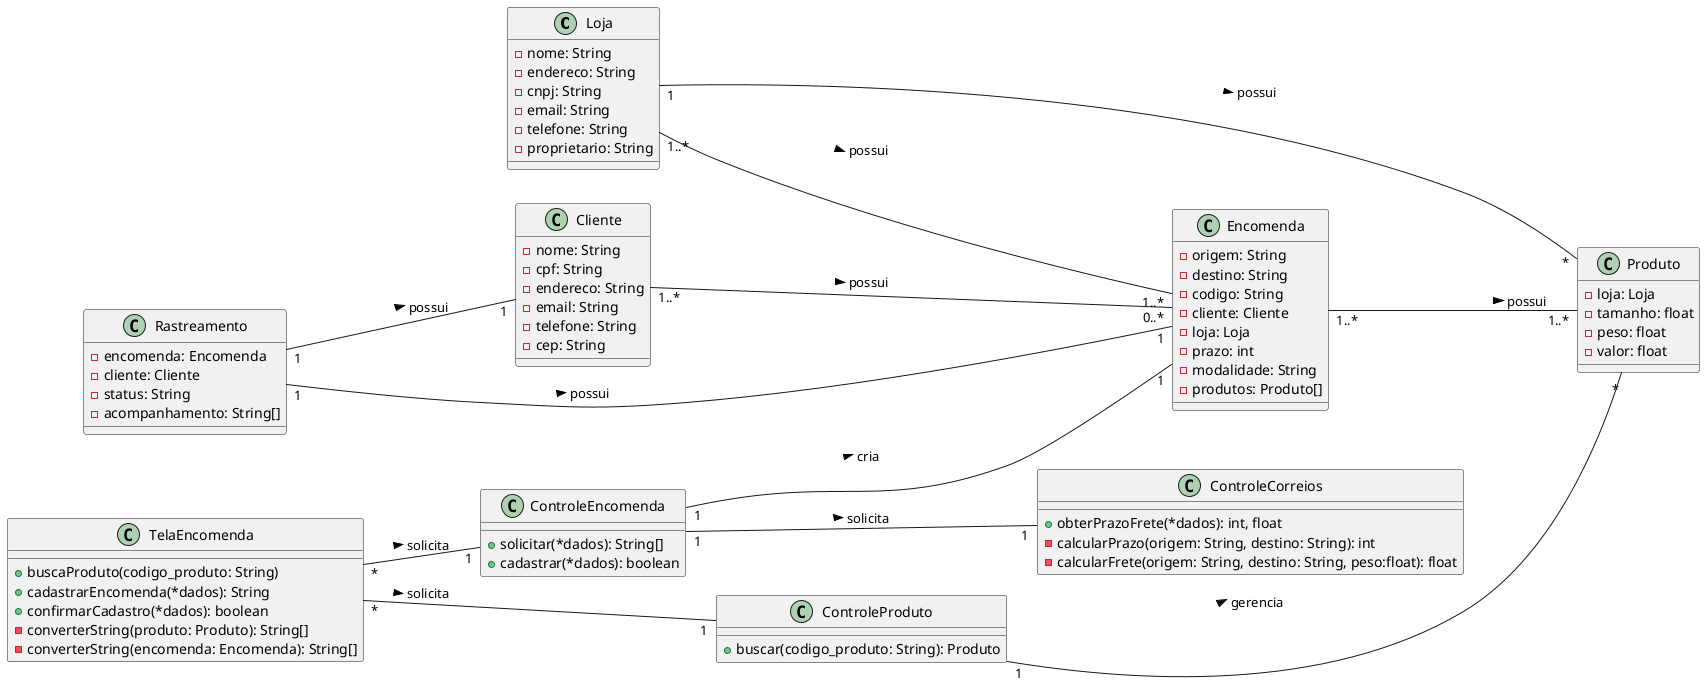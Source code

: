 @startuml "Diagrama de Classes"
left to right direction

class Loja{
    -nome: String
    -endereco: String
    -cnpj: String
    -email: String
    -telefone: String
    -proprietario: String
}

class Cliente{
    -nome: String
    -cpf: String
    -endereco: String
    -email: String
    -telefone: String
    -cep: String
}

class Produto{
    -loja: Loja
    -tamanho: float
    -peso: float
    -valor: float
}

class Encomenda{
    -origem: String
    -destino: String
    -codigo: String
    -cliente: Cliente
    -loja: Loja
    -prazo: int
    -modalidade: String
    -produtos: Produto[]
}

class TelaEncomenda{
    +buscaProduto(codigo_produto: String)
    +cadastrarEncomenda(*dados): String
    +confirmarCadastro(*dados): boolean
    -converterString(produto: Produto): String[]
    -converterString(encomenda: Encomenda): String[]
}

class ControleProduto{
    +buscar(codigo_produto: String): Produto
}

class ControleEncomenda{
    +solicitar(*dados): String[]
    +cadastrar(*dados): boolean
}

class ControleCorreios{
    +obterPrazoFrete(*dados): int, float
    -calcularPrazo(origem: String, destino: String): int
    -calcularFrete(origem: String, destino: String, peso:float): float
}

class Rastreamento{
    -encomenda: Encomenda
    -cliente: Cliente
    -status: String
    -acompanhamento: String[]
}

Rastreamento "1"--"1" Encomenda: possui >
Rastreamento "1"--"1" Cliente: possui > 
Encomenda "1..*"--"1..*" Produto: possui >
Cliente "1..*"--"0..*" Encomenda: possui >
Loja "1..*"--"1..*" Encomenda: possui >
Loja "1"--"*" Produto: possui >

TelaEncomenda "*"--"1" ControleEncomenda: solicita >
TelaEncomenda "*"--"1" ControleProduto: solicita >
ControleEncomenda "1"--"1" ControleCorreios: solicita >
ControleEncomenda "1"--"1" Encomenda: cria >
ControleProduto "1"--"*" Produto: gerencia >

@enduml